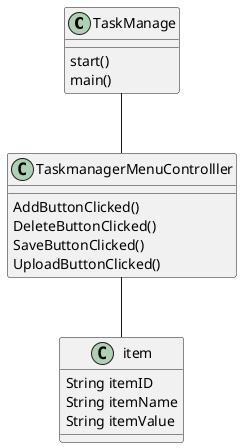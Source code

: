 @startuml
class TaskManage{
start()
main()
}
class TaskmanagerMenuControlller{
AddButtonClicked()
DeleteButtonClicked()
SaveButtonClicked()
UploadButtonClicked()

}
class item{
String itemID
String itemName
String itemValue
}
TaskManage -- TaskmanagerMenuControlller
TaskmanagerMenuControlller -- item
@enduml